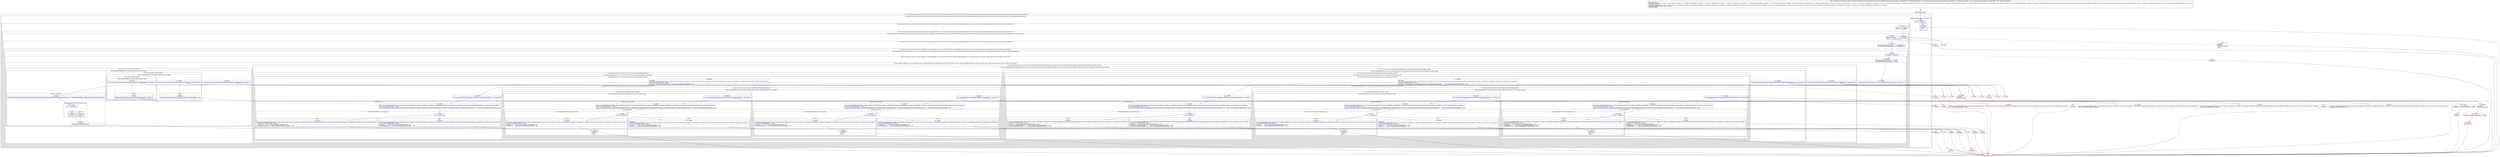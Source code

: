 digraph "CFG forandroidx.constraintlayout.widget.ConstraintSet.parseDimensionConstraintsString(Ljava\/lang\/Object;Ljava\/lang\/String;I)V" {
subgraph cluster_Region_897614091 {
label = "R(1:(2:(1:2)|(2:4|(1:(2:8|(1:(2:10|(1:(3:14|(1:16)(1:19)|17)(1:(1:22)(1:(1:26)(0))))(1:(1:(2:64|(2:66|(1:68)(1:71))(1:(2:74|(2:(2:76|77)|(1:78)))(1:(2:82|(2:(2:84|85)|(1:86)))(0)))))(1:(1:(2:35|(2:37|(1:39)(1:42))(1:(2:45|(2:(2:47|48)|(1:49)))(1:(2:53|(2:(2:55|56)|(1:57)))(0)))))(0))))))))))";
node [shape=record,color=blue];
subgraph cluster_Region_638389414 {
label = "R(2:(1:2)|(2:4|(1:(2:8|(1:(2:10|(1:(3:14|(1:16)(1:19)|17)(1:(1:22)(1:(1:26)(0))))(1:(1:(2:64|(2:66|(1:68)(1:71))(1:(2:74|(2:(2:76|77)|(1:78)))(1:(2:82|(2:(2:84|85)|(1:86)))(0)))))(1:(1:(2:35|(2:37|(1:39)(1:42))(1:(2:45|(2:(2:47|48)|(1:49)))(1:(2:53|(2:(2:55|56)|(1:57)))(0)))))(0)))))))))";
node [shape=record,color=blue];
subgraph cluster_IfRegion_1201111147 {
label = "IF [B:103:0x0000] THEN: R(1:2) ELSE: null";
node [shape=record,color=blue];
Node_103 [shape=record,label="{103\:\ 0x0000|if (r11 == null) goto L2\l}"];
subgraph cluster_Region_1875615327 {
label = "R(1:2)";
node [shape=record,color=blue];
Node_104 [shape=record,label="{104\:\ 0x0002|RETURN\l|return\l}"];
}
}
subgraph cluster_Region_1607498168 {
label = "R(2:4|(1:(2:8|(1:(2:10|(1:(3:14|(1:16)(1:19)|17)(1:(1:22)(1:(1:26)(0))))(1:(1:(2:64|(2:66|(1:68)(1:71))(1:(2:74|(2:(2:76|77)|(1:78)))(1:(2:82|(2:(2:84|85)|(1:86)))(0)))))(1:(1:(2:35|(2:37|(1:39)(1:42))(1:(2:45|(2:(2:47|48)|(1:49)))(1:(2:53|(2:(2:55|56)|(1:57)))(0)))))(0))))))))";
node [shape=record,color=blue];
Node_105 [shape=record,label="{105\:\ 0x0003|int int r0 = r11.indexOf(61)\lint int r1 = r11.length()\l}"];
subgraph cluster_Region_1592967796 {
label = "R(1:(2:8|(1:(2:10|(1:(3:14|(1:16)(1:19)|17)(1:(1:22)(1:(1:26)(0))))(1:(1:(2:64|(2:66|(1:68)(1:71))(1:(2:74|(2:(2:76|77)|(1:78)))(1:(2:82|(2:(2:84|85)|(1:86)))(0)))))(1:(1:(2:35|(2:37|(1:39)(1:42))(1:(2:45|(2:(2:47|48)|(1:49)))(1:(2:53|(2:(2:55|56)|(1:57)))(0)))))(0)))))))";
node [shape=record,color=blue];
subgraph cluster_IfRegion_1795256265 {
label = "IF [B:106:0x000d, B:108:0x0011] THEN: R(2:8|(1:(2:10|(1:(3:14|(1:16)(1:19)|17)(1:(1:22)(1:(1:26)(0))))(1:(1:(2:64|(2:66|(1:68)(1:71))(1:(2:74|(2:(2:76|77)|(1:78)))(1:(2:82|(2:(2:84|85)|(1:86)))(0)))))(1:(1:(2:35|(2:37|(1:39)(1:42))(1:(2:45|(2:(2:47|48)|(1:49)))(1:(2:53|(2:(2:55|56)|(1:57)))(0)))))(0)))))) ELSE: null";
node [shape=record,color=blue];
Node_106 [shape=record,label="{106\:\ 0x000d|if (r0 \> 0) goto L6\l}"];
Node_108 [shape=record,label="{108\:\ 0x0011|ADDED_TO_REGION\l|if (r0 \< (r1 \- 1)) goto L8\l}"];
subgraph cluster_Region_930010993 {
label = "R(2:8|(1:(2:10|(1:(3:14|(1:16)(1:19)|17)(1:(1:22)(1:(1:26)(0))))(1:(1:(2:64|(2:66|(1:68)(1:71))(1:(2:74|(2:(2:76|77)|(1:78)))(1:(2:82|(2:(2:84|85)|(1:86)))(0)))))(1:(1:(2:35|(2:37|(1:39)(1:42))(1:(2:45|(2:(2:47|48)|(1:49)))(1:(2:53|(2:(2:55|56)|(1:57)))(0)))))(0))))))";
node [shape=record,color=blue];
Node_109 [shape=record,label="{109\:\ 0x0013|java.lang.String java.lang.String r3 = r11.substring(0, r0)\ljava.lang.String java.lang.String r4 = r11.substring(r0 + 1)\l}"];
subgraph cluster_Region_273976624 {
label = "R(1:(2:10|(1:(3:14|(1:16)(1:19)|17)(1:(1:22)(1:(1:26)(0))))(1:(1:(2:64|(2:66|(1:68)(1:71))(1:(2:74|(2:(2:76|77)|(1:78)))(1:(2:82|(2:(2:84|85)|(1:86)))(0)))))(1:(1:(2:35|(2:37|(1:39)(1:42))(1:(2:45|(2:(2:47|48)|(1:49)))(1:(2:53|(2:(2:55|56)|(1:57)))(0)))))(0)))))";
node [shape=record,color=blue];
subgraph cluster_IfRegion_769578573 {
label = "IF [B:110:0x0022] THEN: R(2:10|(1:(3:14|(1:16)(1:19)|17)(1:(1:22)(1:(1:26)(0))))(1:(1:(2:64|(2:66|(1:68)(1:71))(1:(2:74|(2:(2:76|77)|(1:78)))(1:(2:82|(2:(2:84|85)|(1:86)))(0)))))(1:(1:(2:35|(2:37|(1:39)(1:42))(1:(2:45|(2:(2:47|48)|(1:49)))(1:(2:53|(2:(2:55|56)|(1:57)))(0)))))(0)))) ELSE: null";
node [shape=record,color=blue];
Node_110 [shape=record,label="{110\:\ 0x0022|if (r4.length() \> 0) goto L10\l}"];
subgraph cluster_Region_1897888879 {
label = "R(2:10|(1:(3:14|(1:16)(1:19)|17)(1:(1:22)(1:(1:26)(0))))(1:(1:(2:64|(2:66|(1:68)(1:71))(1:(2:74|(2:(2:76|77)|(1:78)))(1:(2:82|(2:(2:84|85)|(1:86)))(0)))))(1:(1:(2:35|(2:37|(1:39)(1:42))(1:(2:45|(2:(2:47|48)|(1:49)))(1:(2:53|(2:(2:55|56)|(1:57)))(0)))))(0))))";
node [shape=record,color=blue];
Node_111 [shape=record,label="{111\:\ 0x0024|java.lang.String java.lang.String r3 = r3.trim()\ljava.lang.String java.lang.String r4 = r4.trim()\l}"];
subgraph cluster_IfRegion_1296145176 {
label = "IF [B:112:0x0032] THEN: R(1:(3:14|(1:16)(1:19)|17)(1:(1:22)(1:(1:26)(0)))) ELSE: R(1:(1:(2:64|(2:66|(1:68)(1:71))(1:(2:74|(2:(2:76|77)|(1:78)))(1:(2:82|(2:(2:84|85)|(1:86)))(0)))))(1:(1:(2:35|(2:37|(1:39)(1:42))(1:(2:45|(2:(2:47|48)|(1:49)))(1:(2:53|(2:(2:55|56)|(1:57)))(0)))))(0)))";
node [shape=record,color=blue];
Node_112 [shape=record,label="{112\:\ 0x0032|if (androidx.constraintlayout.widget.ConstraintSet.KEY_RATIO.equalsIgnoreCase(r3) != false) goto L12\l}"];
subgraph cluster_Region_1799078793 {
label = "R(1:(3:14|(1:16)(1:19)|17)(1:(1:22)(1:(1:26)(0))))";
node [shape=record,color=blue];
subgraph cluster_IfRegion_1479639511 {
label = "IF [B:114:0x0036] THEN: R(3:14|(1:16)(1:19)|17) ELSE: R(1:(1:22)(1:(1:26)(0)))";
node [shape=record,color=blue];
Node_114 [shape=record,label="{114\:\ 0x0036|if ((r10 instanceof androidx.constraintlayout.widget.ConstraintLayout.LayoutParams) == true) goto L14\l}"];
subgraph cluster_Region_1569989448 {
label = "R(3:14|(1:16)(1:19)|17)";
node [shape=record,color=blue];
Node_115 [shape=record,label="{115\:\ 0x0038|androidx.constraintlayout.widget.ConstraintLayout$LayoutParams androidx.constraintlayout.widget.ConstraintLayout.LayoutParams r5 = (androidx.constraintlayout.widget.ConstraintLayout.LayoutParams) r10\l}"];
subgraph cluster_IfRegion_278403527 {
label = "IF [B:116:0x003b] THEN: R(1:16) ELSE: R(1:19)";
node [shape=record,color=blue];
Node_116 [shape=record,label="{116\:\ 0x003b|if (r12 == 0) goto L16\l}"];
subgraph cluster_Region_522396446 {
label = "R(1:16)";
node [shape=record,color=blue];
Node_117 [shape=record,label="{117\:\ 0x003d|r5.width = 0\l}"];
}
subgraph cluster_Region_1070649455 {
label = "R(1:19)";
node [shape=record,color=blue];
Node_118 [shape=record,label="{118\:\ 0x0040|r5.height = 0\l}"];
}
}
Node_119 [shape=record,label="{119\:\ 0x0042|parseDimensionRatioString(r5, r4)\l}"];
}
subgraph cluster_Region_605109225 {
label = "R(1:(1:22)(1:(1:26)(0))) | ELSE_IF_CHAIN\l";
node [shape=record,color=blue];
subgraph cluster_IfRegion_285447017 {
label = "IF [B:121:0x0049] THEN: R(1:22) ELSE: R(1:(1:26)(0)) | ELSE_IF_CHAIN\l";
node [shape=record,color=blue];
Node_121 [shape=record,label="{121\:\ 0x0049|if ((r10 instanceof androidx.constraintlayout.widget.ConstraintSet.Layout) != false) goto L22\l}"];
subgraph cluster_Region_474806969 {
label = "R(1:22)";
node [shape=record,color=blue];
Node_122 [shape=record,label="{122\:\ 0x004b|((androidx.constraintlayout.widget.ConstraintSet.Layout) r10).dimensionRatio = r4\l}"];
}
subgraph cluster_Region_1164482471 {
label = "R(1:(1:26)(0)) | ELSE_IF_CHAIN\l";
node [shape=record,color=blue];
subgraph cluster_IfRegion_359590124 {
label = "IF [B:124:0x0053] THEN: R(1:26) ELSE: R(0) | ELSE_IF_CHAIN\l";
node [shape=record,color=blue];
Node_124 [shape=record,label="{124\:\ 0x0053|if ((r10 instanceof androidx.constraintlayout.widget.ConstraintSet.Constraint.Delta) != false) goto L26\l}"];
subgraph cluster_Region_955846726 {
label = "R(1:26)";
node [shape=record,color=blue];
Node_125 [shape=record,label="{125\:\ 0x0055|((androidx.constraintlayout.widget.ConstraintSet.Constraint.Delta) r10).add(5, r4)\l}"];
}
subgraph cluster_Region_940398555 {
label = "R(0)";
node [shape=record,color=blue];
}
}
}
}
}
}
}
subgraph cluster_Region_899154792 {
label = "R(1:(1:(2:64|(2:66|(1:68)(1:71))(1:(2:74|(2:(2:76|77)|(1:78)))(1:(2:82|(2:(2:84|85)|(1:86)))(0)))))(1:(1:(2:35|(2:37|(1:39)(1:42))(1:(2:45|(2:(2:47|48)|(1:49)))(1:(2:53|(2:(2:55|56)|(1:57)))(0)))))(0))) | ELSE_IF_CHAIN\l";
node [shape=record,color=blue];
subgraph cluster_IfRegion_215292062 {
label = "IF [B:128:0x006a] THEN: R(1:(2:64|(2:66|(1:68)(1:71))(1:(2:74|(2:(2:76|77)|(1:78)))(1:(2:82|(2:(2:84|85)|(1:86)))(0))))) ELSE: R(1:(1:(2:35|(2:37|(1:39)(1:42))(1:(2:45|(2:(2:47|48)|(1:49)))(1:(2:53|(2:(2:55|56)|(1:57)))(0)))))(0)) | ELSE_IF_CHAIN\l";
node [shape=record,color=blue];
Node_128 [shape=record,label="{128\:\ 0x006a|if (androidx.constraintlayout.widget.ConstraintSet.KEY_WEIGHT.equalsIgnoreCase(r3) != false) goto L63\l}"];
subgraph cluster_Region_877424595 {
label = "R(1:(2:64|(2:66|(1:68)(1:71))(1:(2:74|(2:(2:76|77)|(1:78)))(1:(2:82|(2:(2:84|85)|(1:86)))(0)))))";
node [shape=record,color=blue];
subgraph cluster_TryCatchRegion_1443354686 {
label = "Try: R(2:64|(2:66|(1:68)(1:71))(1:(2:74|(2:(2:76|77)|(1:78)))(1:(2:82|(2:(2:84|85)|(1:86)))(0)))) catches: R(0)";
node [shape=record,color=blue];
subgraph cluster_Region_566765231 {
label = "R(2:64|(2:66|(1:68)(1:71))(1:(2:74|(2:(2:76|77)|(1:78)))(1:(2:82|(2:(2:84|85)|(1:86)))(0))))";
node [shape=record,color=blue];
Node_129 [shape=record,label="{129\:\ 0x006c|TRY_ENTER\lTryCatch #1 \{NumberFormatException \-\> 0x00b2, blocks: (B:129:0x006c, B:131:0x0074, B:133:0x0079, B:134:0x007e, B:136:0x0083, B:138:0x0087, B:140:0x008c, B:141:0x0091, B:142:0x0096, B:144:0x009a, B:146:0x009f, B:147:0x00a8), top: B:180:0x006c \}\lCatch: NumberFormatException \-\> 0x00b2\l|float float r5 = java.lang.Float.parseFloat(r4)     \/\/ Catch: java.lang.NumberFormatException \-\> Lb2\l}"];
subgraph cluster_IfRegion_73858730 {
label = "IF [B:130:0x0072] THEN: R(2:66|(1:68)(1:71)) ELSE: R(1:(2:74|(2:(2:76|77)|(1:78)))(1:(2:82|(2:(2:84|85)|(1:86)))(0)))";
node [shape=record,color=blue];
Node_130 [shape=record,label="{130\:\ 0x0072|if ((r10 instanceof androidx.constraintlayout.widget.ConstraintLayout.LayoutParams) == true) goto L66\l}"];
subgraph cluster_Region_1041633731 {
label = "R(2:66|(1:68)(1:71))";
node [shape=record,color=blue];
Node_131 [shape=record,label="{131\:\ 0x0074|TryCatch #1 \{NumberFormatException \-\> 0x00b2, blocks: (B:129:0x006c, B:131:0x0074, B:133:0x0079, B:134:0x007e, B:136:0x0083, B:138:0x0087, B:140:0x008c, B:141:0x0091, B:142:0x0096, B:144:0x009a, B:146:0x009f, B:147:0x00a8), top: B:180:0x006c \}\lCatch: NumberFormatException \-\> 0x00b2\l|androidx.constraintlayout.widget.ConstraintLayout$LayoutParams androidx.constraintlayout.widget.ConstraintLayout.LayoutParams r6 = (androidx.constraintlayout.widget.ConstraintLayout.LayoutParams) r10     \/\/ Catch: java.lang.NumberFormatException \-\> Lb2\l}"];
subgraph cluster_IfRegion_1905278477 {
label = "IF [B:132:0x0077] THEN: R(1:68) ELSE: R(1:71)";
node [shape=record,color=blue];
Node_132 [shape=record,label="{132\:\ 0x0077|if (r12 == 0) goto L68\l}"];
subgraph cluster_Region_643329937 {
label = "R(1:68)";
node [shape=record,color=blue];
Node_133 [shape=record,label="{133\:\ 0x0079|TryCatch #1 \{NumberFormatException \-\> 0x00b2, blocks: (B:129:0x006c, B:131:0x0074, B:133:0x0079, B:134:0x007e, B:136:0x0083, B:138:0x0087, B:140:0x008c, B:141:0x0091, B:142:0x0096, B:144:0x009a, B:146:0x009f, B:147:0x00a8), top: B:180:0x006c \}\lCatch: NumberFormatException \-\> 0x00b2\l|r6.width = 0     \/\/ Catch: java.lang.NumberFormatException \-\> Lb2\lr6.horizontalWeight = r5     \/\/ Catch: java.lang.NumberFormatException \-\> Lb2\l}"];
}
subgraph cluster_Region_1456681020 {
label = "R(1:71)";
node [shape=record,color=blue];
Node_134 [shape=record,label="{134\:\ 0x007e|TryCatch #1 \{NumberFormatException \-\> 0x00b2, blocks: (B:129:0x006c, B:131:0x0074, B:133:0x0079, B:134:0x007e, B:136:0x0083, B:138:0x0087, B:140:0x008c, B:141:0x0091, B:142:0x0096, B:144:0x009a, B:146:0x009f, B:147:0x00a8), top: B:180:0x006c \}\lCatch: NumberFormatException \-\> 0x00b2\l|r6.height = 0     \/\/ Catch: java.lang.NumberFormatException \-\> Lb2\lr6.verticalWeight = r5     \/\/ Catch: java.lang.NumberFormatException \-\> Lb2\l}"];
}
}
}
subgraph cluster_Region_645264667 {
label = "R(1:(2:74|(2:(2:76|77)|(1:78)))(1:(2:82|(2:(2:84|85)|(1:86)))(0))) | ELSE_IF_CHAIN\l";
node [shape=record,color=blue];
subgraph cluster_IfRegion_1314590659 {
label = "IF [B:137:0x0085] THEN: R(2:74|(2:(2:76|77)|(1:78))) ELSE: R(1:(2:82|(2:(2:84|85)|(1:86)))(0)) | ELSE_IF_CHAIN\l";
node [shape=record,color=blue];
Node_137 [shape=record,label="{137\:\ 0x0085|if ((r10 instanceof androidx.constraintlayout.widget.ConstraintSet.Layout) != false) goto L74\l}"];
subgraph cluster_Region_2076981763 {
label = "R(2:74|(2:(2:76|77)|(1:78)))";
node [shape=record,color=blue];
Node_138 [shape=record,label="{138\:\ 0x0087|TryCatch #1 \{NumberFormatException \-\> 0x00b2, blocks: (B:129:0x006c, B:131:0x0074, B:133:0x0079, B:134:0x007e, B:136:0x0083, B:138:0x0087, B:140:0x008c, B:141:0x0091, B:142:0x0096, B:144:0x009a, B:146:0x009f, B:147:0x00a8), top: B:180:0x006c \}\lCatch: NumberFormatException \-\> 0x00b2\l|androidx.constraintlayout.widget.ConstraintSet$Layout androidx.constraintlayout.widget.ConstraintSet.Layout r6 = (androidx.constraintlayout.widget.ConstraintSet.Layout) r10     \/\/ Catch: java.lang.NumberFormatException \-\> Lb2\l}"];
subgraph cluster_Region_2113616652 {
label = "R(2:(2:76|77)|(1:78))";
node [shape=record,color=blue];
subgraph cluster_IfRegion_225116904 {
label = "IF [B:139:0x008a] THEN: R(2:76|77) ELSE: null";
node [shape=record,color=blue];
Node_139 [shape=record,label="{139\:\ 0x008a|if (r12 == 0) goto L76\l}"];
subgraph cluster_Region_919505175 {
label = "R(2:76|77)";
node [shape=record,color=blue];
Node_140 [shape=record,label="{140\:\ 0x008c|TryCatch #1 \{NumberFormatException \-\> 0x00b2, blocks: (B:129:0x006c, B:131:0x0074, B:133:0x0079, B:134:0x007e, B:136:0x0083, B:138:0x0087, B:140:0x008c, B:141:0x0091, B:142:0x0096, B:144:0x009a, B:146:0x009f, B:147:0x00a8), top: B:180:0x006c \}\lCatch: NumberFormatException \-\> 0x00b2\l|r6.mWidth = 0     \/\/ Catch: java.lang.NumberFormatException \-\> Lb2\lr6.horizontalWeight = r5     \/\/ Catch: java.lang.NumberFormatException \-\> Lb2\l}"];
Node_193 [shape=record,label="{193\:\ ?|SYNTHETIC\lRETURN\l|return\l}"];
}
}
subgraph cluster_Region_1023573828 {
label = "R(1:78)";
node [shape=record,color=blue];
Node_141 [shape=record,label="{141\:\ 0x0091|TryCatch #1 \{NumberFormatException \-\> 0x00b2, blocks: (B:129:0x006c, B:131:0x0074, B:133:0x0079, B:134:0x007e, B:136:0x0083, B:138:0x0087, B:140:0x008c, B:141:0x0091, B:142:0x0096, B:144:0x009a, B:146:0x009f, B:147:0x00a8), top: B:180:0x006c \}\lCatch: NumberFormatException \-\> 0x00b2\l|r6.mHeight = 0     \/\/ Catch: java.lang.NumberFormatException \-\> Lb2\lr6.verticalWeight = r5     \/\/ Catch: java.lang.NumberFormatException \-\> Lb2\l}"];
}
}
}
subgraph cluster_Region_79684467 {
label = "R(1:(2:82|(2:(2:84|85)|(1:86)))(0)) | ELSE_IF_CHAIN\l";
node [shape=record,color=blue];
subgraph cluster_IfRegion_302825776 {
label = "IF [B:143:0x0098] THEN: R(2:82|(2:(2:84|85)|(1:86))) ELSE: R(0) | ELSE_IF_CHAIN\l";
node [shape=record,color=blue];
Node_143 [shape=record,label="{143\:\ 0x0098|if ((r10 instanceof androidx.constraintlayout.widget.ConstraintSet.Constraint.Delta) != false) goto L82\l}"];
subgraph cluster_Region_1427802043 {
label = "R(2:82|(2:(2:84|85)|(1:86)))";
node [shape=record,color=blue];
Node_144 [shape=record,label="{144\:\ 0x009a|TryCatch #1 \{NumberFormatException \-\> 0x00b2, blocks: (B:129:0x006c, B:131:0x0074, B:133:0x0079, B:134:0x007e, B:136:0x0083, B:138:0x0087, B:140:0x008c, B:141:0x0091, B:142:0x0096, B:144:0x009a, B:146:0x009f, B:147:0x00a8), top: B:180:0x006c \}\lCatch: NumberFormatException \-\> 0x00b2\l|androidx.constraintlayout.widget.ConstraintSet$Constraint$Delta androidx.constraintlayout.widget.ConstraintSet.Constraint.Delta r8 = (androidx.constraintlayout.widget.ConstraintSet.Constraint.Delta) r10     \/\/ Catch: java.lang.NumberFormatException \-\> Lb2\l}"];
subgraph cluster_Region_915127078 {
label = "R(2:(2:84|85)|(1:86))";
node [shape=record,color=blue];
subgraph cluster_IfRegion_1663210333 {
label = "IF [B:145:0x009d] THEN: R(2:84|85) ELSE: null";
node [shape=record,color=blue];
Node_145 [shape=record,label="{145\:\ 0x009d|if (r12 == 0) goto L84\l}"];
subgraph cluster_Region_1489222546 {
label = "R(2:84|85)";
node [shape=record,color=blue];
Node_146 [shape=record,label="{146\:\ 0x009f|TryCatch #1 \{NumberFormatException \-\> 0x00b2, blocks: (B:129:0x006c, B:131:0x0074, B:133:0x0079, B:134:0x007e, B:136:0x0083, B:138:0x0087, B:140:0x008c, B:141:0x0091, B:142:0x0096, B:144:0x009a, B:146:0x009f, B:147:0x00a8), top: B:180:0x006c \}\lCatch: NumberFormatException \-\> 0x00b2\l|r8.add(23, 0)     \/\/ Catch: java.lang.NumberFormatException \-\> Lb2\lr8.add(39, r5)     \/\/ Catch: java.lang.NumberFormatException \-\> Lb2\l}"];
Node_191 [shape=record,label="{191\:\ ?|SYNTHETIC\lRETURN\l|return\l}"];
}
}
subgraph cluster_Region_400433766 {
label = "R(1:86)";
node [shape=record,color=blue];
Node_147 [shape=record,label="{147\:\ 0x00a8|TRY_LEAVE\lTryCatch #1 \{NumberFormatException \-\> 0x00b2, blocks: (B:129:0x006c, B:131:0x0074, B:133:0x0079, B:134:0x007e, B:136:0x0083, B:138:0x0087, B:140:0x008c, B:141:0x0091, B:142:0x0096, B:144:0x009a, B:146:0x009f, B:147:0x00a8), top: B:180:0x006c \}\lCatch: NumberFormatException \-\> 0x00b2\l|r8.add(21, 0)     \/\/ Catch: java.lang.NumberFormatException \-\> Lb2\lr8.add(40, r5)     \/\/ Catch: java.lang.NumberFormatException \-\> Lb2\l}"];
}
}
}
subgraph cluster_Region_419250225 {
label = "R(0)";
node [shape=record,color=blue];
}
}
}
}
}
}
}
subgraph cluster_Region_1821116255 {
label = "R(0) | ExcHandler: NumberFormatException \-\> 0x00b2\l";
node [shape=record,color=blue];
}
}
}
subgraph cluster_Region_120968035 {
label = "R(1:(1:(2:35|(2:37|(1:39)(1:42))(1:(2:45|(2:(2:47|48)|(1:49)))(1:(2:53|(2:(2:55|56)|(1:57)))(0)))))(0)) | ELSE_IF_CHAIN\l";
node [shape=record,color=blue];
subgraph cluster_IfRegion_111403375 {
label = "IF [B:153:0x00ba] THEN: R(1:(2:35|(2:37|(1:39)(1:42))(1:(2:45|(2:(2:47|48)|(1:49)))(1:(2:53|(2:(2:55|56)|(1:57)))(0))))) ELSE: R(0) | ELSE_IF_CHAIN\l";
node [shape=record,color=blue];
Node_153 [shape=record,label="{153\:\ 0x00ba|if (androidx.constraintlayout.widget.ConstraintSet.KEY_PERCENT_PARENT.equalsIgnoreCase(r3) != false) goto L33\l}"];
subgraph cluster_Region_1895432355 {
label = "R(1:(2:35|(2:37|(1:39)(1:42))(1:(2:45|(2:(2:47|48)|(1:49)))(1:(2:53|(2:(2:55|56)|(1:57)))(0)))))";
node [shape=record,color=blue];
subgraph cluster_TryCatchRegion_49556037 {
label = "Try: R(2:35|(2:37|(1:39)(1:42))(1:(2:45|(2:(2:47|48)|(1:49)))(1:(2:53|(2:(2:55|56)|(1:57)))(0)))) catches: R(0)";
node [shape=record,color=blue];
subgraph cluster_Region_1564139453 {
label = "R(2:35|(2:37|(1:39)(1:42))(1:(2:45|(2:(2:47|48)|(1:49)))(1:(2:53|(2:(2:55|56)|(1:57)))(0))))";
node [shape=record,color=blue];
Node_155 [shape=record,label="{155\:\ 0x00be|TRY_ENTER\lTryCatch #0 \{NumberFormatException \-\> 0x0118, blocks: (B:155:0x00be, B:157:0x00d1, B:159:0x00d6, B:160:0x00dd, B:162:0x00e4, B:164:0x00e8, B:166:0x00ed, B:167:0x00f4, B:168:0x00fb, B:170:0x00ff, B:172:0x0104, B:173:0x010d), top: B:179:0x00be \}\lCatch: NumberFormatException \-\> 0x0118\l|float float r8 = java.lang.Math.max(0.0f, java.lang.Math.min(1.0f, java.lang.Float.parseFloat(r4)))     \/\/ Catch: java.lang.NumberFormatException \-\> L118\l}"];
subgraph cluster_IfRegion_240018363 {
label = "IF [B:156:0x00cf] THEN: R(2:37|(1:39)(1:42)) ELSE: R(1:(2:45|(2:(2:47|48)|(1:49)))(1:(2:53|(2:(2:55|56)|(1:57)))(0)))";
node [shape=record,color=blue];
Node_156 [shape=record,label="{156\:\ 0x00cf|if ((r10 instanceof androidx.constraintlayout.widget.ConstraintLayout.LayoutParams) == true) goto L37\l}"];
subgraph cluster_Region_1657373312 {
label = "R(2:37|(1:39)(1:42))";
node [shape=record,color=blue];
Node_157 [shape=record,label="{157\:\ 0x00d1|TryCatch #0 \{NumberFormatException \-\> 0x0118, blocks: (B:155:0x00be, B:157:0x00d1, B:159:0x00d6, B:160:0x00dd, B:162:0x00e4, B:164:0x00e8, B:166:0x00ed, B:167:0x00f4, B:168:0x00fb, B:170:0x00ff, B:172:0x0104, B:173:0x010d), top: B:179:0x00be \}\lCatch: NumberFormatException \-\> 0x0118\l|androidx.constraintlayout.widget.ConstraintLayout$LayoutParams androidx.constraintlayout.widget.ConstraintLayout.LayoutParams r6 = (androidx.constraintlayout.widget.ConstraintLayout.LayoutParams) r10     \/\/ Catch: java.lang.NumberFormatException \-\> L118\l}"];
subgraph cluster_IfRegion_667486170 {
label = "IF [B:158:0x00d4] THEN: R(1:39) ELSE: R(1:42)";
node [shape=record,color=blue];
Node_158 [shape=record,label="{158\:\ 0x00d4|if (r12 == 0) goto L39\l}"];
subgraph cluster_Region_1488832885 {
label = "R(1:39)";
node [shape=record,color=blue];
Node_159 [shape=record,label="{159\:\ 0x00d6|TryCatch #0 \{NumberFormatException \-\> 0x0118, blocks: (B:155:0x00be, B:157:0x00d1, B:159:0x00d6, B:160:0x00dd, B:162:0x00e4, B:164:0x00e8, B:166:0x00ed, B:167:0x00f4, B:168:0x00fb, B:170:0x00ff, B:172:0x0104, B:173:0x010d), top: B:179:0x00be \}\lCatch: NumberFormatException \-\> 0x0118\l|r6.width = 0     \/\/ Catch: java.lang.NumberFormatException \-\> L118\lr6.matchConstraintPercentWidth = r8     \/\/ Catch: java.lang.NumberFormatException \-\> L118\lr6.matchConstraintDefaultWidth = 2     \/\/ Catch: java.lang.NumberFormatException \-\> L118\l}"];
}
subgraph cluster_Region_1503378054 {
label = "R(1:42)";
node [shape=record,color=blue];
Node_160 [shape=record,label="{160\:\ 0x00dd|TryCatch #0 \{NumberFormatException \-\> 0x0118, blocks: (B:155:0x00be, B:157:0x00d1, B:159:0x00d6, B:160:0x00dd, B:162:0x00e4, B:164:0x00e8, B:166:0x00ed, B:167:0x00f4, B:168:0x00fb, B:170:0x00ff, B:172:0x0104, B:173:0x010d), top: B:179:0x00be \}\lCatch: NumberFormatException \-\> 0x0118\l|r6.height = 0     \/\/ Catch: java.lang.NumberFormatException \-\> L118\lr6.matchConstraintPercentHeight = r8     \/\/ Catch: java.lang.NumberFormatException \-\> L118\lr6.matchConstraintDefaultHeight = 2     \/\/ Catch: java.lang.NumberFormatException \-\> L118\l}"];
}
}
}
subgraph cluster_Region_118940824 {
label = "R(1:(2:45|(2:(2:47|48)|(1:49)))(1:(2:53|(2:(2:55|56)|(1:57)))(0))) | ELSE_IF_CHAIN\l";
node [shape=record,color=blue];
subgraph cluster_IfRegion_605241405 {
label = "IF [B:163:0x00e6] THEN: R(2:45|(2:(2:47|48)|(1:49))) ELSE: R(1:(2:53|(2:(2:55|56)|(1:57)))(0)) | ELSE_IF_CHAIN\l";
node [shape=record,color=blue];
Node_163 [shape=record,label="{163\:\ 0x00e6|if ((r10 instanceof androidx.constraintlayout.widget.ConstraintSet.Layout) != false) goto L45\l}"];
subgraph cluster_Region_1172430188 {
label = "R(2:45|(2:(2:47|48)|(1:49)))";
node [shape=record,color=blue];
Node_164 [shape=record,label="{164\:\ 0x00e8|TryCatch #0 \{NumberFormatException \-\> 0x0118, blocks: (B:155:0x00be, B:157:0x00d1, B:159:0x00d6, B:160:0x00dd, B:162:0x00e4, B:164:0x00e8, B:166:0x00ed, B:167:0x00f4, B:168:0x00fb, B:170:0x00ff, B:172:0x0104, B:173:0x010d), top: B:179:0x00be \}\lCatch: NumberFormatException \-\> 0x0118\l|androidx.constraintlayout.widget.ConstraintSet$Layout androidx.constraintlayout.widget.ConstraintSet.Layout r6 = (androidx.constraintlayout.widget.ConstraintSet.Layout) r10     \/\/ Catch: java.lang.NumberFormatException \-\> L118\l}"];
subgraph cluster_Region_1497218239 {
label = "R(2:(2:47|48)|(1:49))";
node [shape=record,color=blue];
subgraph cluster_IfRegion_916817813 {
label = "IF [B:165:0x00eb] THEN: R(2:47|48) ELSE: null";
node [shape=record,color=blue];
Node_165 [shape=record,label="{165\:\ 0x00eb|if (r12 == 0) goto L47\l}"];
subgraph cluster_Region_1126010772 {
label = "R(2:47|48)";
node [shape=record,color=blue];
Node_166 [shape=record,label="{166\:\ 0x00ed|TryCatch #0 \{NumberFormatException \-\> 0x0118, blocks: (B:155:0x00be, B:157:0x00d1, B:159:0x00d6, B:160:0x00dd, B:162:0x00e4, B:164:0x00e8, B:166:0x00ed, B:167:0x00f4, B:168:0x00fb, B:170:0x00ff, B:172:0x0104, B:173:0x010d), top: B:179:0x00be \}\lCatch: NumberFormatException \-\> 0x0118\l|r6.mWidth = 0     \/\/ Catch: java.lang.NumberFormatException \-\> L118\lr6.widthPercent = r8     \/\/ Catch: java.lang.NumberFormatException \-\> L118\lr6.widthDefault = 2     \/\/ Catch: java.lang.NumberFormatException \-\> L118\l}"];
Node_199 [shape=record,label="{199\:\ ?|SYNTHETIC\lRETURN\l|return\l}"];
}
}
subgraph cluster_Region_1292568125 {
label = "R(1:49)";
node [shape=record,color=blue];
Node_167 [shape=record,label="{167\:\ 0x00f4|TryCatch #0 \{NumberFormatException \-\> 0x0118, blocks: (B:155:0x00be, B:157:0x00d1, B:159:0x00d6, B:160:0x00dd, B:162:0x00e4, B:164:0x00e8, B:166:0x00ed, B:167:0x00f4, B:168:0x00fb, B:170:0x00ff, B:172:0x0104, B:173:0x010d), top: B:179:0x00be \}\lCatch: NumberFormatException \-\> 0x0118\l|r6.mHeight = 0     \/\/ Catch: java.lang.NumberFormatException \-\> L118\lr6.heightPercent = r8     \/\/ Catch: java.lang.NumberFormatException \-\> L118\lr6.heightDefault = 2     \/\/ Catch: java.lang.NumberFormatException \-\> L118\l}"];
}
}
}
subgraph cluster_Region_103254013 {
label = "R(1:(2:53|(2:(2:55|56)|(1:57)))(0)) | ELSE_IF_CHAIN\l";
node [shape=record,color=blue];
subgraph cluster_IfRegion_940260780 {
label = "IF [B:169:0x00fd] THEN: R(2:53|(2:(2:55|56)|(1:57))) ELSE: R(0) | ELSE_IF_CHAIN\l";
node [shape=record,color=blue];
Node_169 [shape=record,label="{169\:\ 0x00fd|if ((r10 instanceof androidx.constraintlayout.widget.ConstraintSet.Constraint.Delta) != false) goto L53\l}"];
subgraph cluster_Region_2068551816 {
label = "R(2:53|(2:(2:55|56)|(1:57)))";
node [shape=record,color=blue];
Node_170 [shape=record,label="{170\:\ 0x00ff|TryCatch #0 \{NumberFormatException \-\> 0x0118, blocks: (B:155:0x00be, B:157:0x00d1, B:159:0x00d6, B:160:0x00dd, B:162:0x00e4, B:164:0x00e8, B:166:0x00ed, B:167:0x00f4, B:168:0x00fb, B:170:0x00ff, B:172:0x0104, B:173:0x010d), top: B:179:0x00be \}\lCatch: NumberFormatException \-\> 0x0118\l|androidx.constraintlayout.widget.ConstraintSet$Constraint$Delta androidx.constraintlayout.widget.ConstraintSet.Constraint.Delta r8 = (androidx.constraintlayout.widget.ConstraintSet.Constraint.Delta) r10     \/\/ Catch: java.lang.NumberFormatException \-\> L118\l}"];
subgraph cluster_Region_216507990 {
label = "R(2:(2:55|56)|(1:57))";
node [shape=record,color=blue];
subgraph cluster_IfRegion_384045424 {
label = "IF [B:171:0x0102] THEN: R(2:55|56) ELSE: null";
node [shape=record,color=blue];
Node_171 [shape=record,label="{171\:\ 0x0102|if (r12 == 0) goto L55\l}"];
subgraph cluster_Region_2139112173 {
label = "R(2:55|56)";
node [shape=record,color=blue];
Node_172 [shape=record,label="{172\:\ 0x0104|TryCatch #0 \{NumberFormatException \-\> 0x0118, blocks: (B:155:0x00be, B:157:0x00d1, B:159:0x00d6, B:160:0x00dd, B:162:0x00e4, B:164:0x00e8, B:166:0x00ed, B:167:0x00f4, B:168:0x00fb, B:170:0x00ff, B:172:0x0104, B:173:0x010d), top: B:179:0x00be \}\lCatch: NumberFormatException \-\> 0x0118\l|r8.add(23, 0)     \/\/ Catch: java.lang.NumberFormatException \-\> L118\lr8.add(54, 2)     \/\/ Catch: java.lang.NumberFormatException \-\> L118\l}"];
Node_197 [shape=record,label="{197\:\ ?|SYNTHETIC\lRETURN\l|return\l}"];
}
}
subgraph cluster_Region_1355678630 {
label = "R(1:57)";
node [shape=record,color=blue];
Node_173 [shape=record,label="{173\:\ 0x010d|TRY_LEAVE\lTryCatch #0 \{NumberFormatException \-\> 0x0118, blocks: (B:155:0x00be, B:157:0x00d1, B:159:0x00d6, B:160:0x00dd, B:162:0x00e4, B:164:0x00e8, B:166:0x00ed, B:167:0x00f4, B:168:0x00fb, B:170:0x00ff, B:172:0x0104, B:173:0x010d), top: B:179:0x00be \}\lCatch: NumberFormatException \-\> 0x0118\l|r8.add(21, 0)     \/\/ Catch: java.lang.NumberFormatException \-\> L118\lr8.add(55, 2)     \/\/ Catch: java.lang.NumberFormatException \-\> L118\l}"];
}
}
}
subgraph cluster_Region_751203390 {
label = "R(0)";
node [shape=record,color=blue];
}
}
}
}
}
}
}
subgraph cluster_Region_1296161367 {
label = "R(0) | ExcHandler: NumberFormatException \-\> 0x0118\l";
node [shape=record,color=blue];
}
}
}
subgraph cluster_Region_2091188415 {
label = "R(0)";
node [shape=record,color=blue];
}
}
}
}
}
}
}
}
}
}
}
}
}
}
}
subgraph cluster_Region_1821116255 {
label = "R(0) | ExcHandler: NumberFormatException \-\> 0x00b2\l";
node [shape=record,color=blue];
}
subgraph cluster_Region_1296161367 {
label = "R(0) | ExcHandler: NumberFormatException \-\> 0x0118\l";
node [shape=record,color=blue];
}
Node_101 [shape=record,color=red,label="{101\:\ ?|MTH_ENTER_BLOCK\l}"];
Node_102 [shape=record,color=red,label="{102\:\ ?|MTH_EXIT_BLOCK\l}"];
Node_107 [shape=record,color=red,label="{107\:\ 0x000f}"];
Node_113 [shape=record,color=red,label="{113\:\ 0x0034}"];
Node_184 [shape=record,color=red,label="{184\:\ ?|SYNTHETIC\l}"];
Node_120 [shape=record,color=red,label="{120\:\ 0x0047}"];
Node_187 [shape=record,color=red,label="{187\:\ ?|SYNTHETIC\l}"];
Node_123 [shape=record,color=red,label="{123\:\ 0x0051}"];
Node_185 [shape=record,color=red,label="{185\:\ ?|SYNTHETIC\l}"];
Node_188 [shape=record,color=red,label="{188\:\ ?|SYNTHETIC\l}"];
Node_127 [shape=record,color=red,label="{127\:\ 0x0060}"];
Node_152 [shape=record,color=red,label="{152\:\ 0x00b4}"];
Node_154 [shape=record,color=red,label="{154\:\ 0x00bc}"];
Node_179 [shape=record,color=red,label="{179\:\ 0x00be|SYNTHETIC\lEXC_TOP_SPLITTER\l}"];
Node_161 [shape=record,color=red,label="{161\:\ 0x00e3}"];
Node_196 [shape=record,color=red,label="{196\:\ ?|SYNTHETIC\l}"];
Node_162 [shape=record,color=red,label="{162\:\ 0x00e4|TryCatch #0 \{NumberFormatException \-\> 0x0118, blocks: (B:155:0x00be, B:157:0x00d1, B:159:0x00d6, B:160:0x00dd, B:162:0x00e4, B:164:0x00e8, B:166:0x00ed, B:167:0x00f4, B:168:0x00fb, B:170:0x00ff, B:172:0x0104, B:173:0x010d), top: B:179:0x00be \}\lCatch: NumberFormatException \-\> 0x0118\l}"];
Node_200 [shape=record,color=red,label="{200\:\ ?|SYNTHETIC\l}"];
Node_168 [shape=record,color=red,label="{168\:\ 0x00fb|TryCatch #0 \{NumberFormatException \-\> 0x0118, blocks: (B:155:0x00be, B:157:0x00d1, B:159:0x00d6, B:160:0x00dd, B:162:0x00e4, B:164:0x00e8, B:166:0x00ed, B:167:0x00f4, B:168:0x00fb, B:170:0x00ff, B:172:0x0104, B:173:0x010d), top: B:179:0x00be \}\lCatch: NumberFormatException \-\> 0x0118\l}"];
Node_198 [shape=record,color=red,label="{198\:\ ?|SYNTHETIC\l}"];
Node_201 [shape=record,color=red,label="{201\:\ ?|SYNTHETIC\l}"];
Node_177 [shape=record,color=red,label="{177\:\ 0x0118|ExcHandler: NumberFormatException \-\> 0x0118\l}"];
Node_178 [shape=record,color=red,label="{178\:\ 0x0119|ORIG_RETURN\l}"];
Node_186 [shape=record,color=red,label="{186\:\ ?|SYNTHETIC\l}"];
Node_180 [shape=record,color=red,label="{180\:\ 0x006c|SYNTHETIC\lEXC_TOP_SPLITTER\l}"];
Node_135 [shape=record,color=red,label="{135\:\ 0x0082}"];
Node_190 [shape=record,color=red,label="{190\:\ ?|SYNTHETIC\l}"];
Node_136 [shape=record,color=red,label="{136\:\ 0x0083|TryCatch #1 \{NumberFormatException \-\> 0x00b2, blocks: (B:129:0x006c, B:131:0x0074, B:133:0x0079, B:134:0x007e, B:136:0x0083, B:138:0x0087, B:140:0x008c, B:141:0x0091, B:142:0x0096, B:144:0x009a, B:146:0x009f, B:147:0x00a8), top: B:180:0x006c \}\lCatch: NumberFormatException \-\> 0x00b2\l}"];
Node_194 [shape=record,color=red,label="{194\:\ ?|SYNTHETIC\l}"];
Node_142 [shape=record,color=red,label="{142\:\ 0x0096|TryCatch #1 \{NumberFormatException \-\> 0x00b2, blocks: (B:129:0x006c, B:131:0x0074, B:133:0x0079, B:134:0x007e, B:136:0x0083, B:138:0x0087, B:140:0x008c, B:141:0x0091, B:142:0x0096, B:144:0x009a, B:146:0x009f, B:147:0x00a8), top: B:180:0x006c \}\lCatch: NumberFormatException \-\> 0x00b2\l}"];
Node_192 [shape=record,color=red,label="{192\:\ ?|SYNTHETIC\l}"];
Node_195 [shape=record,color=red,label="{195\:\ ?|SYNTHETIC\l}"];
Node_150 [shape=record,color=red,label="{150\:\ 0x00b2|ExcHandler: NumberFormatException \-\> 0x00b2\l}"];
Node_189 [shape=record,color=red,label="{189\:\ ?|SYNTHETIC\l}"];
Node_183 [shape=record,color=red,label="{183\:\ ?|SYNTHETIC\l}"];
Node_182 [shape=record,color=red,label="{182\:\ ?|SYNTHETIC\l}"];
Node_181 [shape=record,color=red,label="{181\:\ ?|SYNTHETIC\lRETURN\lADDED_TO_REGION\l|return\l}"];
MethodNode[shape=record,label="{static void androidx.constraintlayout.widget.ConstraintSet.parseDimensionConstraintsString((r10v0 'data' java.lang.Object A[D('data' java.lang.Object), IMMUTABLE_TYPE, METHOD_ARGUMENT]), (r11v0 'value' java.lang.String A[D('value' java.lang.String), IMMUTABLE_TYPE, METHOD_ARGUMENT]), (r12v0 'orientation' int A[D('orientation' int), IMMUTABLE_TYPE, METHOD_ARGUMENT]))  | USE_LINES_HINTS\lCROSS_EDGE: B:178:0x0119 \-\> B:102:?, CROSS_EDGE: B:118:0x0040 \-\> B:119:0x0042, CROSS_EDGE: B:122:0x004b \-\> B:178:0x0119, CROSS_EDGE: B:125:0x0055 \-\> B:178:0x0119, CROSS_EDGE: B:124:0x0053 \-\> B:178:0x0119, CROSS_EDGE: B:161:0x00e3 \-\> B:178:0x0119, CROSS_EDGE: B:160:0x00dd \-\> B:161:0x00e3, CROSS_EDGE: B:166:0x00ed \-\> B:178:0x0119, CROSS_EDGE: B:167:0x00f4 \-\> B:178:0x0119, CROSS_EDGE: B:172:0x0104 \-\> B:178:0x0119, CROSS_EDGE: B:173:0x010d \-\> B:178:0x0119, CROSS_EDGE: B:169:0x00fd \-\> B:178:0x0119, CROSS_EDGE: B:177:0x0118 \-\> B:178:0x0119, CROSS_EDGE: B:153:0x00ba \-\> B:178:0x0119, CROSS_EDGE: B:135:0x0082 \-\> B:178:0x0119, CROSS_EDGE: B:134:0x007e \-\> B:135:0x0082, CROSS_EDGE: B:140:0x008c \-\> B:178:0x0119, CROSS_EDGE: B:141:0x0091 \-\> B:178:0x0119, CROSS_EDGE: B:146:0x009f \-\> B:178:0x0119, CROSS_EDGE: B:147:0x00a8 \-\> B:178:0x0119, CROSS_EDGE: B:143:0x0098 \-\> B:178:0x0119, CROSS_EDGE: B:150:0x00b2 \-\> B:178:0x0119, CROSS_EDGE: B:110:0x0022 \-\> B:178:0x0119, CROSS_EDGE: B:108:0x0011 \-\> B:178:0x0119, CROSS_EDGE: B:106:0x000d \-\> B:178:0x0119\lINLINE_NOT_NEEDED\lTryCatch #0 \{NumberFormatException \-\> 0x0118, blocks: (B:155:0x00be, B:157:0x00d1, B:159:0x00d6, B:160:0x00dd, B:162:0x00e4, B:164:0x00e8, B:166:0x00ed, B:167:0x00f4, B:168:0x00fb, B:170:0x00ff, B:172:0x0104, B:173:0x010d), top: B:179:0x00be \}, TryCatch #1 \{NumberFormatException \-\> 0x00b2, blocks: (B:129:0x006c, B:131:0x0074, B:133:0x0079, B:134:0x007e, B:136:0x0083, B:138:0x0087, B:140:0x008c, B:141:0x0091, B:142:0x0096, B:144:0x009a, B:146:0x009f, B:147:0x00a8), top: B:180:0x006c \}\lMETHOD_PARAMETERS: [data, value, orientation]\lTYPE_VARS: EMPTY\l}"];
MethodNode -> Node_101;Node_103 -> Node_104;
Node_103 -> Node_105[style=dashed];
Node_104 -> Node_102;
Node_105 -> Node_106;
Node_106 -> Node_107;
Node_106 -> Node_181[style=dashed];
Node_108 -> Node_109;
Node_108 -> Node_182[style=dashed];
Node_109 -> Node_110;
Node_110 -> Node_111;
Node_110 -> Node_183[style=dashed];
Node_111 -> Node_112;
Node_112 -> Node_113;
Node_112 -> Node_127[style=dashed];
Node_114 -> Node_115;
Node_114 -> Node_120[style=dashed];
Node_115 -> Node_116;
Node_116 -> Node_117;
Node_116 -> Node_118[style=dashed];
Node_117 -> Node_119;
Node_118 -> Node_119;
Node_119 -> Node_184;
Node_121 -> Node_122;
Node_121 -> Node_123[style=dashed];
Node_122 -> Node_187;
Node_124 -> Node_125;
Node_124 -> Node_188[style=dashed];
Node_125 -> Node_185;
Node_128 -> Node_152[style=dashed];
Node_128 -> Node_180;
Node_129 -> Node_130;
Node_130 -> Node_131;
Node_130 -> Node_136[style=dashed];
Node_131 -> Node_132;
Node_132 -> Node_133;
Node_132 -> Node_134[style=dashed];
Node_133 -> Node_135;
Node_134 -> Node_135;
Node_137 -> Node_138;
Node_137 -> Node_142[style=dashed];
Node_138 -> Node_139;
Node_139 -> Node_140;
Node_139 -> Node_141[style=dashed];
Node_140 -> Node_193;
Node_193 -> Node_102;
Node_141 -> Node_194;
Node_143 -> Node_144;
Node_143 -> Node_195[style=dashed];
Node_144 -> Node_145;
Node_145 -> Node_146;
Node_145 -> Node_147[style=dashed];
Node_146 -> Node_191;
Node_191 -> Node_102;
Node_147 -> Node_192;
Node_153 -> Node_154;
Node_153 -> Node_186[style=dashed];
Node_155 -> Node_156;
Node_156 -> Node_157;
Node_156 -> Node_162[style=dashed];
Node_157 -> Node_158;
Node_158 -> Node_159;
Node_158 -> Node_160[style=dashed];
Node_159 -> Node_161;
Node_160 -> Node_161;
Node_163 -> Node_164;
Node_163 -> Node_168[style=dashed];
Node_164 -> Node_165;
Node_165 -> Node_166;
Node_165 -> Node_167[style=dashed];
Node_166 -> Node_199;
Node_199 -> Node_102;
Node_167 -> Node_200;
Node_169 -> Node_170;
Node_169 -> Node_201[style=dashed];
Node_170 -> Node_171;
Node_171 -> Node_172;
Node_171 -> Node_173[style=dashed];
Node_172 -> Node_197;
Node_197 -> Node_102;
Node_173 -> Node_198;
Node_101 -> Node_103;
Node_107 -> Node_108;
Node_113 -> Node_114;
Node_184 -> Node_102;
Node_120 -> Node_121;
Node_187 -> Node_102;
Node_123 -> Node_124;
Node_185 -> Node_102;
Node_188 -> Node_102;
Node_127 -> Node_128;
Node_152 -> Node_153;
Node_154 -> Node_179;
Node_179 -> Node_155;
Node_179 -> Node_177;
Node_161 -> Node_196;
Node_196 -> Node_102;
Node_162 -> Node_163;
Node_200 -> Node_102;
Node_168 -> Node_169;
Node_198 -> Node_102;
Node_201 -> Node_102;
Node_177 -> Node_178;
Node_178 -> Node_102;
Node_186 -> Node_102;
Node_180 -> Node_129;
Node_180 -> Node_150;
Node_135 -> Node_190;
Node_190 -> Node_102;
Node_136 -> Node_137;
Node_194 -> Node_102;
Node_142 -> Node_143;
Node_192 -> Node_102;
Node_195 -> Node_102;
Node_150 -> Node_189;
Node_189 -> Node_102;
Node_183 -> Node_102;
Node_182 -> Node_102;
Node_181 -> Node_102;
}

